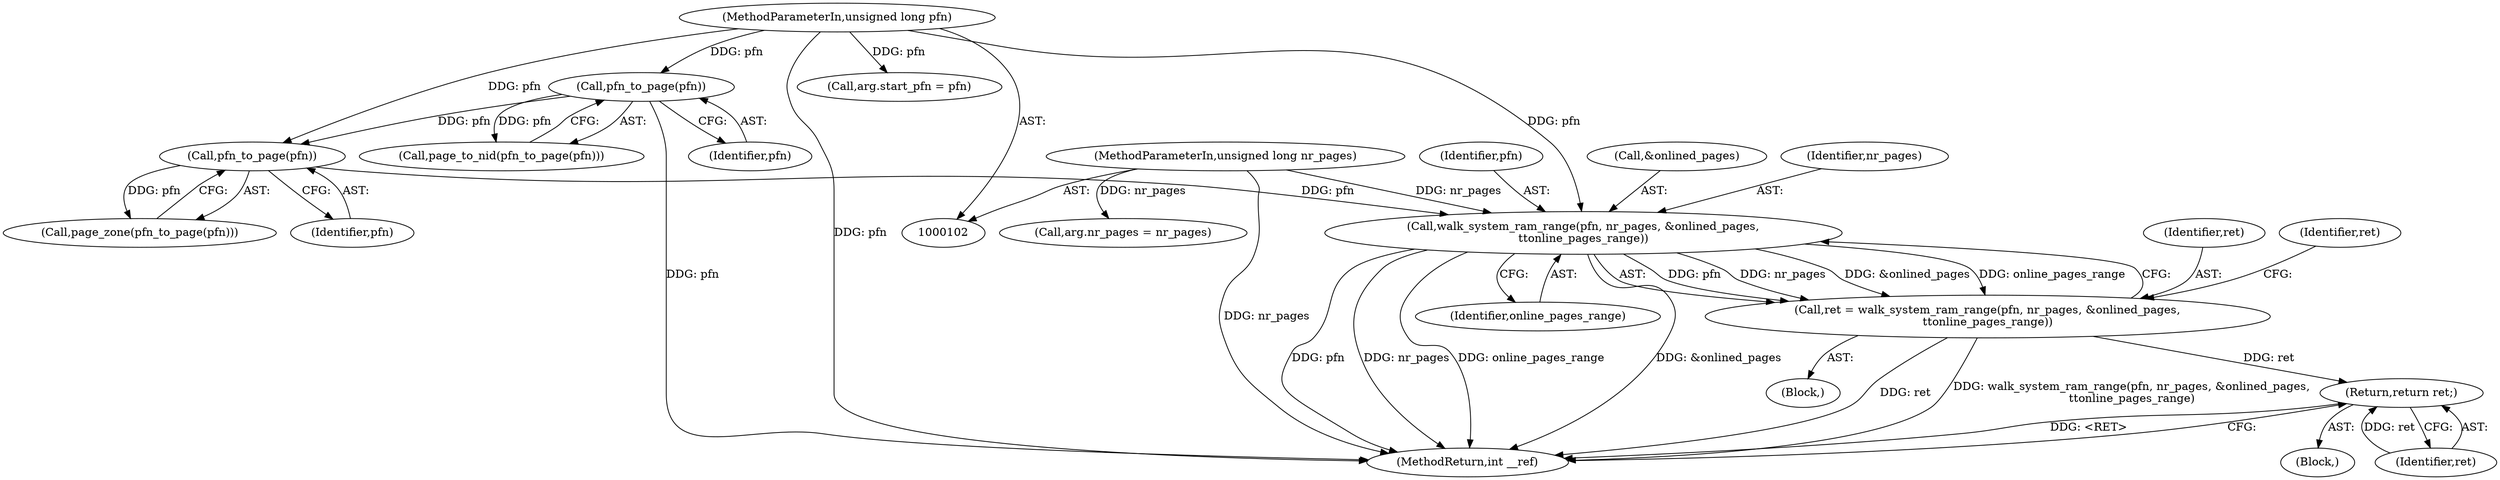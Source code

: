 digraph "0_linux_08dff7b7d629807dbb1f398c68dd9cd58dd657a1@API" {
"1000187" [label="(Call,walk_system_ram_range(pfn, nr_pages, &onlined_pages,\n\t\tonline_pages_range))"];
"1000173" [label="(Call,pfn_to_page(pfn))"];
"1000138" [label="(Call,pfn_to_page(pfn))"];
"1000103" [label="(MethodParameterIn,unsigned long pfn)"];
"1000104" [label="(MethodParameterIn,unsigned long nr_pages)"];
"1000185" [label="(Call,ret = walk_system_ram_range(pfn, nr_pages, &onlined_pages,\n\t\tonline_pages_range))"];
"1000204" [label="(Return,return ret;)"];
"1000104" [label="(MethodParameterIn,unsigned long nr_pages)"];
"1000172" [label="(Call,page_zone(pfn_to_page(pfn)))"];
"1000190" [label="(Call,&onlined_pages)"];
"1000139" [label="(Identifier,pfn)"];
"1000187" [label="(Call,walk_system_ram_range(pfn, nr_pages, &onlined_pages,\n\t\tonline_pages_range))"];
"1000192" [label="(Identifier,online_pages_range)"];
"1000189" [label="(Identifier,nr_pages)"];
"1000138" [label="(Call,pfn_to_page(pfn))"];
"1000103" [label="(MethodParameterIn,unsigned long pfn)"];
"1000174" [label="(Identifier,pfn)"];
"1000119" [label="(Call,arg.start_pfn = pfn)"];
"1000188" [label="(Identifier,pfn)"];
"1000204" [label="(Return,return ret;)"];
"1000124" [label="(Call,arg.nr_pages = nr_pages)"];
"1000186" [label="(Identifier,ret)"];
"1000185" [label="(Call,ret = walk_system_ram_range(pfn, nr_pages, &onlined_pages,\n\t\tonline_pages_range))"];
"1000173" [label="(Call,pfn_to_page(pfn))"];
"1000253" [label="(MethodReturn,int __ref)"];
"1000195" [label="(Block,)"];
"1000205" [label="(Identifier,ret)"];
"1000194" [label="(Identifier,ret)"];
"1000137" [label="(Call,page_to_nid(pfn_to_page(pfn)))"];
"1000105" [label="(Block,)"];
"1000187" -> "1000185"  [label="AST: "];
"1000187" -> "1000192"  [label="CFG: "];
"1000188" -> "1000187"  [label="AST: "];
"1000189" -> "1000187"  [label="AST: "];
"1000190" -> "1000187"  [label="AST: "];
"1000192" -> "1000187"  [label="AST: "];
"1000185" -> "1000187"  [label="CFG: "];
"1000187" -> "1000253"  [label="DDG: &onlined_pages"];
"1000187" -> "1000253"  [label="DDG: pfn"];
"1000187" -> "1000253"  [label="DDG: nr_pages"];
"1000187" -> "1000253"  [label="DDG: online_pages_range"];
"1000187" -> "1000185"  [label="DDG: pfn"];
"1000187" -> "1000185"  [label="DDG: nr_pages"];
"1000187" -> "1000185"  [label="DDG: &onlined_pages"];
"1000187" -> "1000185"  [label="DDG: online_pages_range"];
"1000173" -> "1000187"  [label="DDG: pfn"];
"1000103" -> "1000187"  [label="DDG: pfn"];
"1000104" -> "1000187"  [label="DDG: nr_pages"];
"1000173" -> "1000172"  [label="AST: "];
"1000173" -> "1000174"  [label="CFG: "];
"1000174" -> "1000173"  [label="AST: "];
"1000172" -> "1000173"  [label="CFG: "];
"1000173" -> "1000172"  [label="DDG: pfn"];
"1000138" -> "1000173"  [label="DDG: pfn"];
"1000103" -> "1000173"  [label="DDG: pfn"];
"1000138" -> "1000137"  [label="AST: "];
"1000138" -> "1000139"  [label="CFG: "];
"1000139" -> "1000138"  [label="AST: "];
"1000137" -> "1000138"  [label="CFG: "];
"1000138" -> "1000253"  [label="DDG: pfn"];
"1000138" -> "1000137"  [label="DDG: pfn"];
"1000103" -> "1000138"  [label="DDG: pfn"];
"1000103" -> "1000102"  [label="AST: "];
"1000103" -> "1000253"  [label="DDG: pfn"];
"1000103" -> "1000119"  [label="DDG: pfn"];
"1000104" -> "1000102"  [label="AST: "];
"1000104" -> "1000253"  [label="DDG: nr_pages"];
"1000104" -> "1000124"  [label="DDG: nr_pages"];
"1000185" -> "1000105"  [label="AST: "];
"1000186" -> "1000185"  [label="AST: "];
"1000194" -> "1000185"  [label="CFG: "];
"1000185" -> "1000253"  [label="DDG: ret"];
"1000185" -> "1000253"  [label="DDG: walk_system_ram_range(pfn, nr_pages, &onlined_pages,\n\t\tonline_pages_range)"];
"1000185" -> "1000204"  [label="DDG: ret"];
"1000204" -> "1000195"  [label="AST: "];
"1000204" -> "1000205"  [label="CFG: "];
"1000205" -> "1000204"  [label="AST: "];
"1000253" -> "1000204"  [label="CFG: "];
"1000204" -> "1000253"  [label="DDG: <RET>"];
"1000205" -> "1000204"  [label="DDG: ret"];
}
